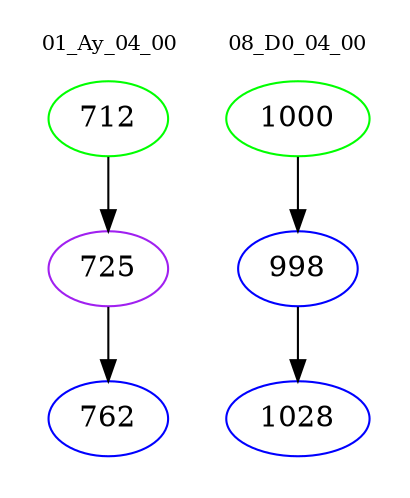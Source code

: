 digraph{
subgraph cluster_0 {
color = white
label = "01_Ay_04_00";
fontsize=10;
T0_712 [label="712", color="green"]
T0_712 -> T0_725 [color="black"]
T0_725 [label="725", color="purple"]
T0_725 -> T0_762 [color="black"]
T0_762 [label="762", color="blue"]
}
subgraph cluster_1 {
color = white
label = "08_D0_04_00";
fontsize=10;
T1_1000 [label="1000", color="green"]
T1_1000 -> T1_998 [color="black"]
T1_998 [label="998", color="blue"]
T1_998 -> T1_1028 [color="black"]
T1_1028 [label="1028", color="blue"]
}
}
